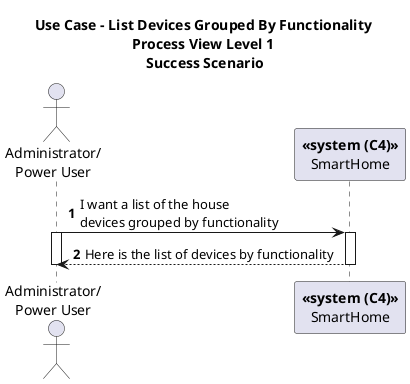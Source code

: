 @startuml
'https://plantuml.com/sequence-diagram

title Use Case - List Devices Grouped By Functionality \nProcess View Level 1 \nSuccess Scenario
autonumber

actor "Administrator/\nPower User" as A
participant "**<<system (C4)>>**\nSmartHome" as SH

A -> SH : I want a list of the house \ndevices grouped by functionality
activate A
activate SH
SH --> A : Here is the list of devices by functionality
deactivate SH
deactivate A

@enduml